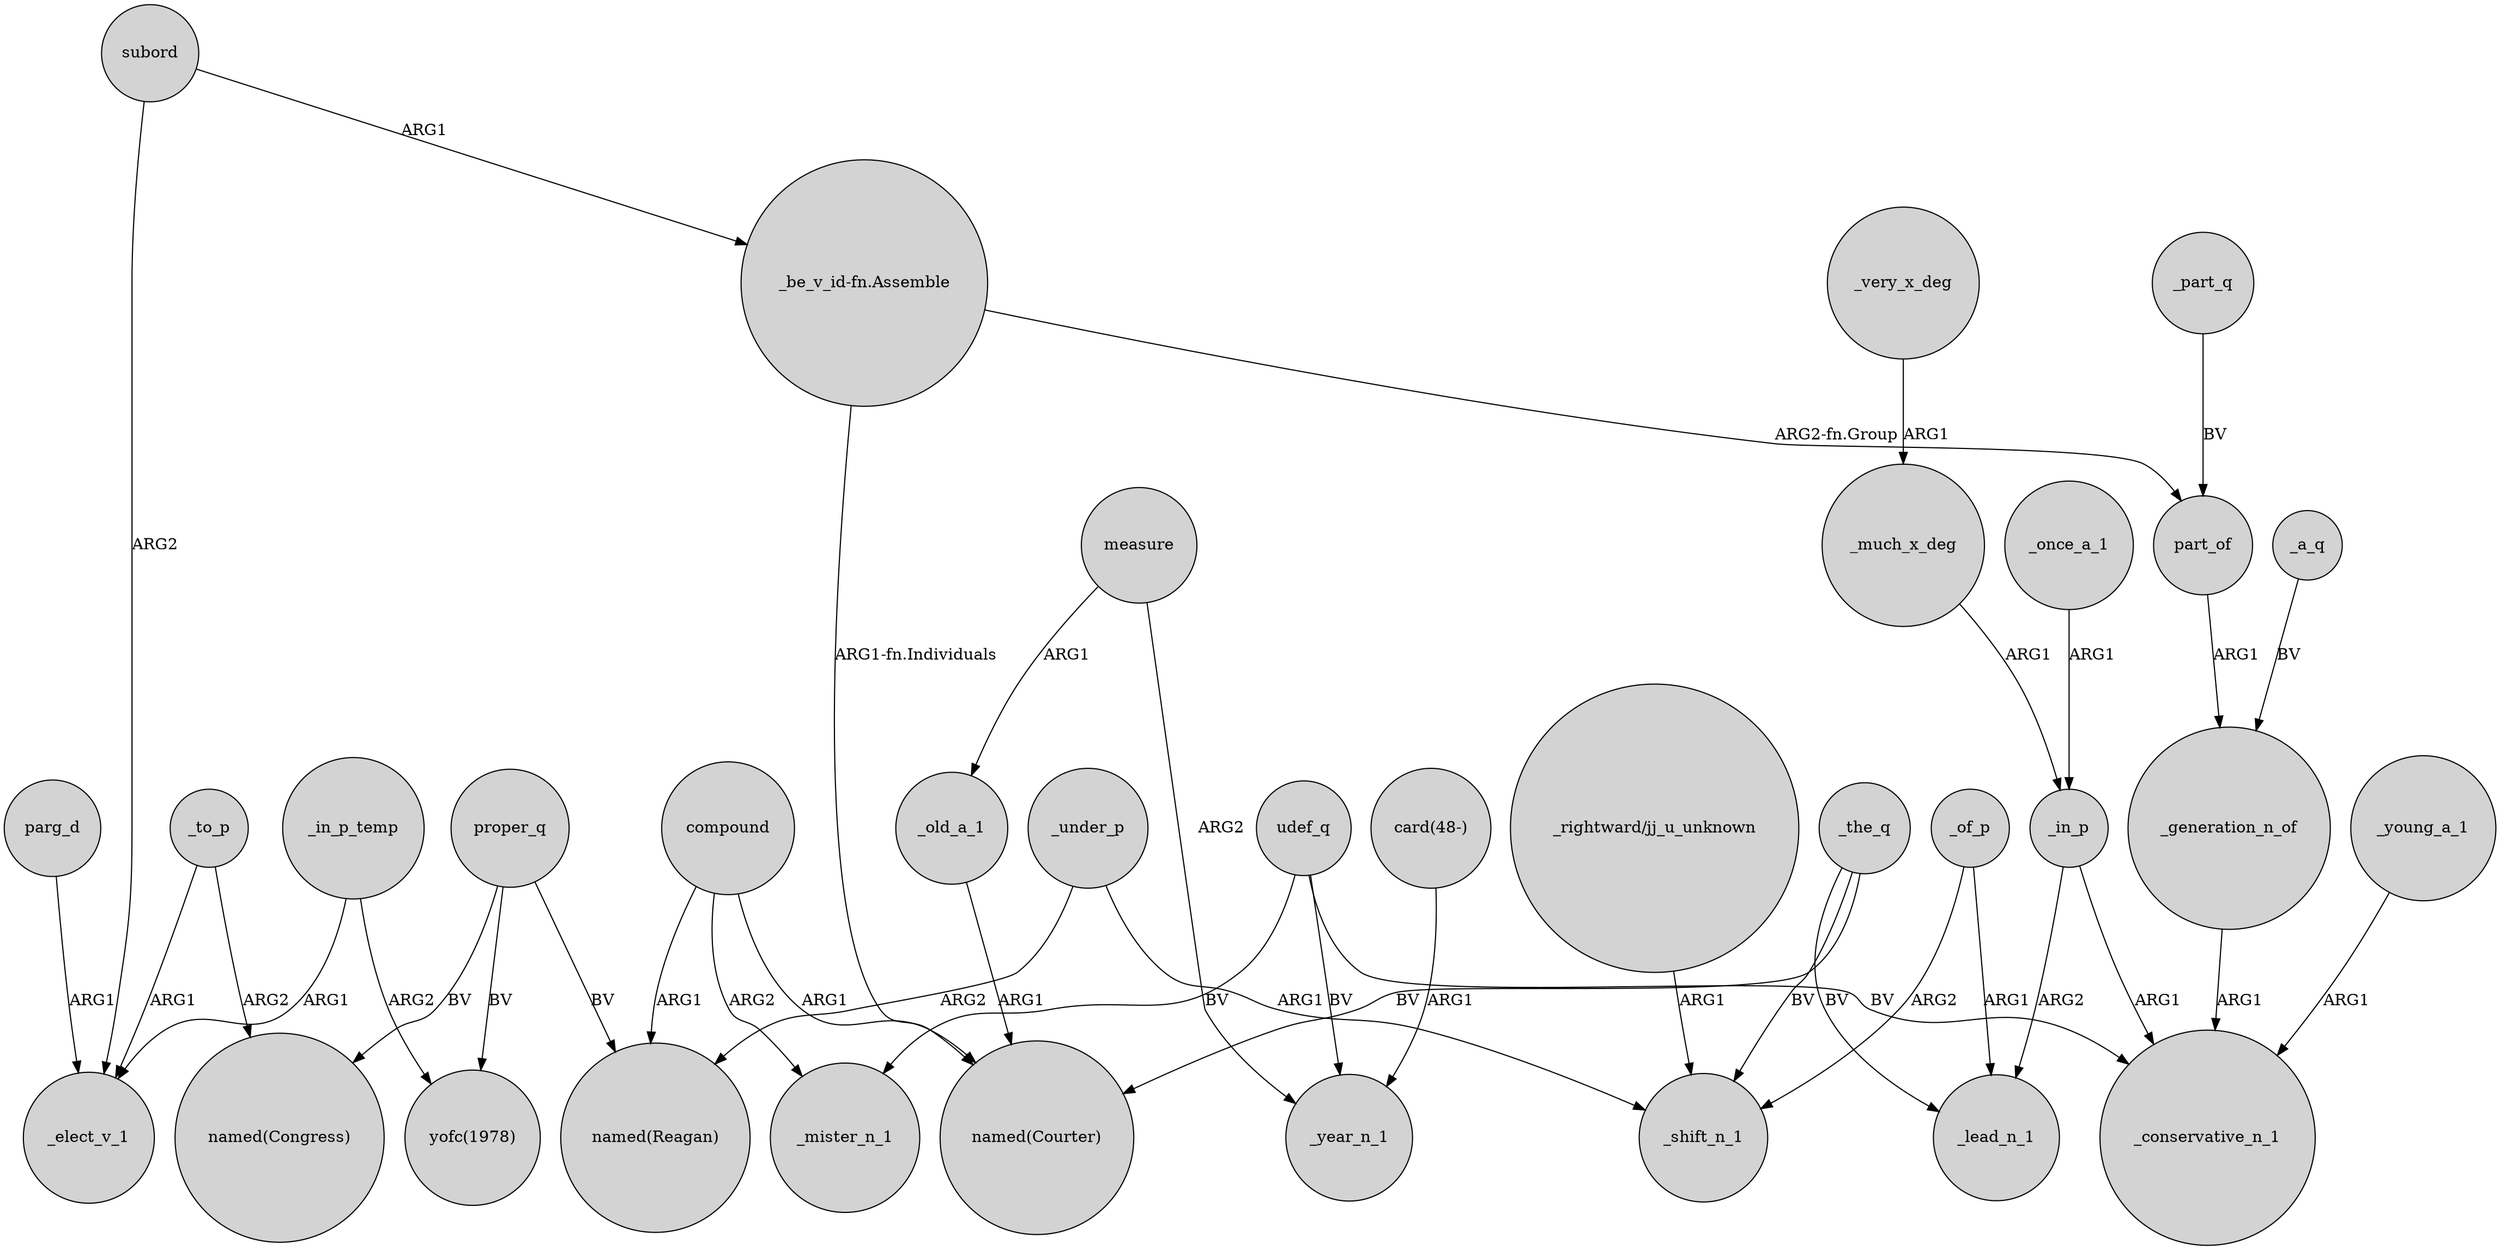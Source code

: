 digraph {
	node [shape=circle style=filled]
	_to_p -> _elect_v_1 [label=ARG1]
	compound -> "named(Reagan)" [label=ARG1]
	_very_x_deg -> _much_x_deg [label=ARG1]
	"_be_v_id-fn.Assemble" -> "named(Courter)" [label="ARG1-fn.Individuals"]
	compound -> _mister_n_1 [label=ARG2]
	proper_q -> "named(Congress)" [label=BV]
	_to_p -> "named(Congress)" [label=ARG2]
	_in_p -> _lead_n_1 [label=ARG2]
	_in_p_temp -> _elect_v_1 [label=ARG1]
	proper_q -> "named(Reagan)" [label=BV]
	_young_a_1 -> _conservative_n_1 [label=ARG1]
	parg_d -> _elect_v_1 [label=ARG1]
	measure -> _old_a_1 [label=ARG1]
	udef_q -> _mister_n_1 [label=BV]
	_the_q -> _lead_n_1 [label=BV]
	subord -> "_be_v_id-fn.Assemble" [label=ARG1]
	_a_q -> _generation_n_of [label=BV]
	_under_p -> _shift_n_1 [label=ARG1]
	measure -> _year_n_1 [label=ARG2]
	_much_x_deg -> _in_p [label=ARG1]
	_part_q -> part_of [label=BV]
	compound -> "named(Courter)" [label=ARG1]
	_in_p -> _conservative_n_1 [label=ARG1]
	proper_q -> "yofc(1978)" [label=BV]
	"_rightward/jj_u_unknown" -> _shift_n_1 [label=ARG1]
	_once_a_1 -> _in_p [label=ARG1]
	_in_p_temp -> "yofc(1978)" [label=ARG2]
	_under_p -> "named(Reagan)" [label=ARG2]
	_generation_n_of -> _conservative_n_1 [label=ARG1]
	subord -> _elect_v_1 [label=ARG2]
	_of_p -> _lead_n_1 [label=ARG1]
	_of_p -> _shift_n_1 [label=ARG2]
	udef_q -> _year_n_1 [label=BV]
	part_of -> _generation_n_of [label=ARG1]
	udef_q -> _conservative_n_1 [label=BV]
	_the_q -> "named(Courter)" [label=BV]
	"card(48-)" -> _year_n_1 [label=ARG1]
	_the_q -> _shift_n_1 [label=BV]
	_old_a_1 -> "named(Courter)" [label=ARG1]
	"_be_v_id-fn.Assemble" -> part_of [label="ARG2-fn.Group"]
}

